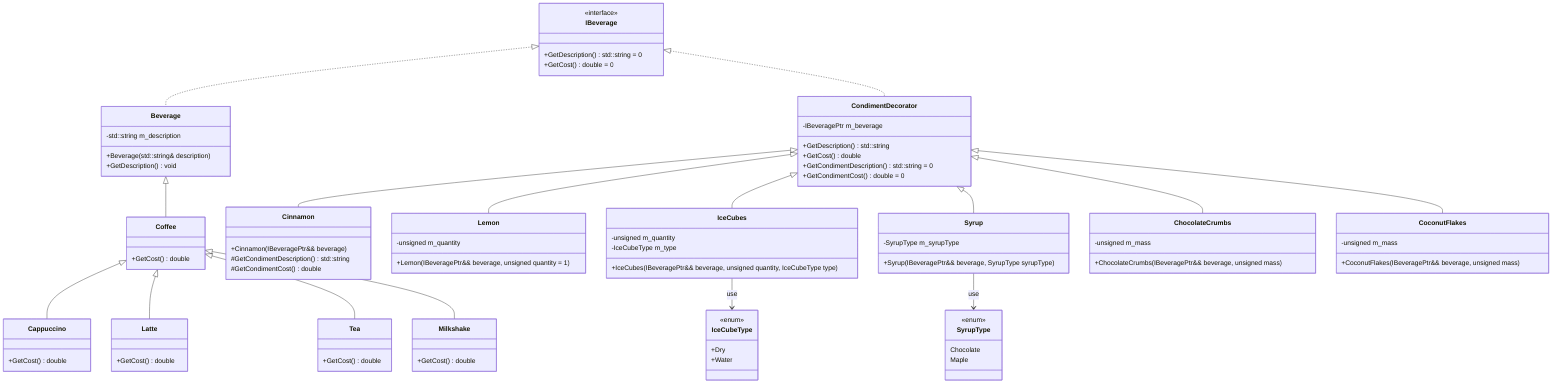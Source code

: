 classDiagram
  direction TB

  class IBeverage {
    <<interface>>
    +GetDescription() std::string = 0
    +GetCost() double = 0
  }

  class Beverage {
    +Beverage(std::string& description)
    +GetDescription() void

    -std::string m_description
  }

  class Coffee {
    +GetCost() double
  }

  class Cappuccino {
    +GetCost() double
  }

  class Latte {
    +GetCost() double
  }

  class Tea {
    +GetCost() double
  }

  class Milkshake {
    +GetCost() double
  }

  IBeverage <|.. Beverage
  Beverage <|-- Coffee
  Coffee <|-- Cappuccino
  Coffee <|-- Latte
  Coffee <|-- Tea
  Coffee <|-- Milkshake

  class CondimentDecorator {
    +GetDescription() std::string
    +GetCost() double
    +GetCondimentDescription() std::string = 0
    +GetCondimentCost() double = 0

    -IBeveragePtr m_beverage
  }

  class Cinnamon {
	  +Cinnamon(IBeveragePtr&& beverage)

    #GetCondimentDescription() std::string
    #GetCondimentCost() double
  }

  class Lemon {
    +Lemon(IBeveragePtr&& beverage, unsigned quantity = 1)
    -unsigned m_quantity
  }

  class IceCubeType {
    <<enum>>
    +Dry
    +Water
  }

  class IceCubes {
    +IceCubes(IBeveragePtr&& beverage, unsigned quantity, IceCubeType type)
    -unsigned m_quantity
	  -IceCubeType m_type
  }

  class SyrupType {
    <<enum>>
    Chocolate
    Maple
  }

  class Syrup {
    +Syrup(IBeveragePtr&& beverage, SyrupType syrupType)

    -SyrupType m_syrupType
  }

  class ChocolateCrumbs {
	  +ChocolateCrumbs(IBeveragePtr&& beverage, unsigned mass)

	  -unsigned m_mass
  }

  class CoconutFlakes {
  	+CoconutFlakes(IBeveragePtr&& beverage, unsigned mass)
	  -unsigned m_mass
  }

  IceCubes --> IceCubeType : use
  Syrup --> SyrupType : use

  IBeverage <|.. CondimentDecorator
  CondimentDecorator <|-- Cinnamon
  CondimentDecorator <|-- Lemon
  CondimentDecorator <|-- IceCubes
  CondimentDecorator <|-- Syrup
  CondimentDecorator <|-- ChocolateCrumbs
  CondimentDecorator <|-- CoconutFlakes